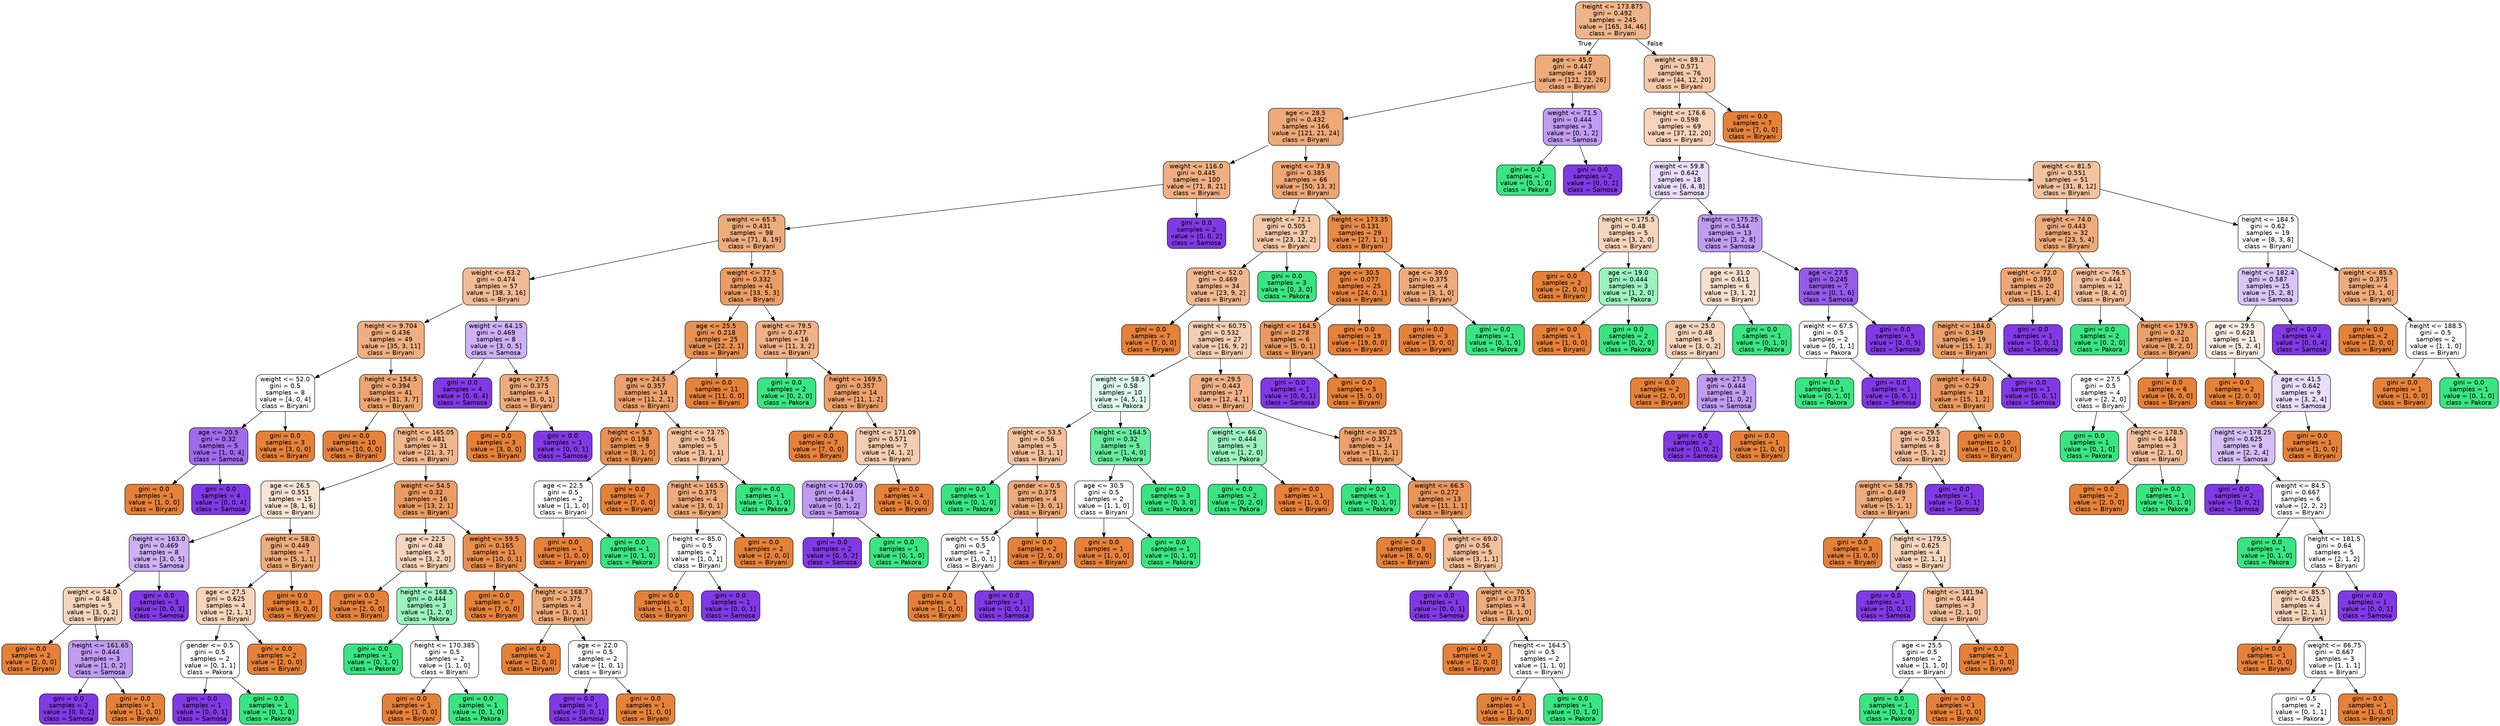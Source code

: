 digraph Tree {
node [shape=box, style="filled, rounded", color="black", fontname="helvetica"] ;
edge [fontname="helvetica"] ;
0 [label="height <= 173.875\ngini = 0.492\nsamples = 245\nvalue = [165, 34, 46]\nclass = Biryani", fillcolor="#efb489"] ;
1 [label="age <= 45.0\ngini = 0.447\nsamples = 169\nvalue = [121, 22, 26]\nclass = Biryani", fillcolor="#eeab7b"] ;
0 -> 1 [labeldistance=2.5, labelangle=45, headlabel="True"] ;
2 [label="age <= 28.5\ngini = 0.432\nsamples = 166\nvalue = [121, 21, 24]\nclass = Biryani", fillcolor="#eda978"] ;
1 -> 2 ;
3 [label="weight <= 116.0\ngini = 0.445\nsamples = 100\nvalue = [71, 8, 21]\nclass = Biryani", fillcolor="#efaf82"] ;
2 -> 3 ;
4 [label="weight <= 65.5\ngini = 0.431\nsamples = 98\nvalue = [71, 8, 19]\nclass = Biryani", fillcolor="#eeac7d"] ;
3 -> 4 ;
5 [label="weight <= 63.2\ngini = 0.474\nsamples = 57\nvalue = [38, 3, 16]\nclass = Biryani", fillcolor="#f1bb95"] ;
4 -> 5 ;
6 [label="height <= 9.704\ngini = 0.436\nsamples = 49\nvalue = [35, 3, 11]\nclass = Biryani", fillcolor="#efaf82"] ;
5 -> 6 ;
7 [label="weight <= 52.0\ngini = 0.5\nsamples = 8\nvalue = [4, 0, 4]\nclass = Biryani", fillcolor="#ffffff"] ;
6 -> 7 ;
8 [label="age <= 20.5\ngini = 0.32\nsamples = 5\nvalue = [1, 0, 4]\nclass = Samosa", fillcolor="#a06aec"] ;
7 -> 8 ;
9 [label="gini = 0.0\nsamples = 1\nvalue = [1, 0, 0]\nclass = Biryani", fillcolor="#e58139"] ;
8 -> 9 ;
10 [label="gini = 0.0\nsamples = 4\nvalue = [0, 0, 4]\nclass = Samosa", fillcolor="#8139e5"] ;
8 -> 10 ;
11 [label="gini = 0.0\nsamples = 3\nvalue = [3, 0, 0]\nclass = Biryani", fillcolor="#e58139"] ;
7 -> 11 ;
12 [label="height <= 154.5\ngini = 0.394\nsamples = 41\nvalue = [31, 3, 7]\nclass = Biryani", fillcolor="#eda673"] ;
6 -> 12 ;
13 [label="gini = 0.0\nsamples = 10\nvalue = [10, 0, 0]\nclass = Biryani", fillcolor="#e58139"] ;
12 -> 13 ;
14 [label="height <= 165.05\ngini = 0.481\nsamples = 31\nvalue = [21, 3, 7]\nclass = Biryani", fillcolor="#f0b68c"] ;
12 -> 14 ;
15 [label="age <= 26.5\ngini = 0.551\nsamples = 15\nvalue = [8, 1, 6]\nclass = Biryani", fillcolor="#f9e3d3"] ;
14 -> 15 ;
16 [label="height <= 163.0\ngini = 0.469\nsamples = 8\nvalue = [3, 0, 5]\nclass = Samosa", fillcolor="#cdb0f5"] ;
15 -> 16 ;
17 [label="weight <= 54.0\ngini = 0.48\nsamples = 5\nvalue = [3, 0, 2]\nclass = Biryani", fillcolor="#f6d5bd"] ;
16 -> 17 ;
18 [label="gini = 0.0\nsamples = 2\nvalue = [2, 0, 0]\nclass = Biryani", fillcolor="#e58139"] ;
17 -> 18 ;
19 [label="height <= 161.65\ngini = 0.444\nsamples = 3\nvalue = [1, 0, 2]\nclass = Samosa", fillcolor="#c09cf2"] ;
17 -> 19 ;
20 [label="gini = 0.0\nsamples = 2\nvalue = [0, 0, 2]\nclass = Samosa", fillcolor="#8139e5"] ;
19 -> 20 ;
21 [label="gini = 0.0\nsamples = 1\nvalue = [1, 0, 0]\nclass = Biryani", fillcolor="#e58139"] ;
19 -> 21 ;
22 [label="gini = 0.0\nsamples = 3\nvalue = [0, 0, 3]\nclass = Samosa", fillcolor="#8139e5"] ;
16 -> 22 ;
23 [label="weight <= 58.0\ngini = 0.449\nsamples = 7\nvalue = [5, 1, 1]\nclass = Biryani", fillcolor="#eeab7b"] ;
15 -> 23 ;
24 [label="age <= 27.5\ngini = 0.625\nsamples = 4\nvalue = [2, 1, 1]\nclass = Biryani", fillcolor="#f6d5bd"] ;
23 -> 24 ;
25 [label="gender <= 0.5\ngini = 0.5\nsamples = 2\nvalue = [0, 1, 1]\nclass = Pakora", fillcolor="#ffffff"] ;
24 -> 25 ;
26 [label="gini = 0.0\nsamples = 1\nvalue = [0, 0, 1]\nclass = Samosa", fillcolor="#8139e5"] ;
25 -> 26 ;
27 [label="gini = 0.0\nsamples = 1\nvalue = [0, 1, 0]\nclass = Pakora", fillcolor="#39e581"] ;
25 -> 27 ;
28 [label="gini = 0.0\nsamples = 2\nvalue = [2, 0, 0]\nclass = Biryani", fillcolor="#e58139"] ;
24 -> 28 ;
29 [label="gini = 0.0\nsamples = 3\nvalue = [3, 0, 0]\nclass = Biryani", fillcolor="#e58139"] ;
23 -> 29 ;
30 [label="weight <= 54.5\ngini = 0.32\nsamples = 16\nvalue = [13, 2, 1]\nclass = Biryani", fillcolor="#eb9c63"] ;
14 -> 30 ;
31 [label="age <= 22.5\ngini = 0.48\nsamples = 5\nvalue = [3, 2, 0]\nclass = Biryani", fillcolor="#f6d5bd"] ;
30 -> 31 ;
32 [label="gini = 0.0\nsamples = 2\nvalue = [2, 0, 0]\nclass = Biryani", fillcolor="#e58139"] ;
31 -> 32 ;
33 [label="height <= 168.5\ngini = 0.444\nsamples = 3\nvalue = [1, 2, 0]\nclass = Pakora", fillcolor="#9cf2c0"] ;
31 -> 33 ;
34 [label="gini = 0.0\nsamples = 1\nvalue = [0, 1, 0]\nclass = Pakora", fillcolor="#39e581"] ;
33 -> 34 ;
35 [label="height <= 170.385\ngini = 0.5\nsamples = 2\nvalue = [1, 1, 0]\nclass = Biryani", fillcolor="#ffffff"] ;
33 -> 35 ;
36 [label="gini = 0.0\nsamples = 1\nvalue = [1, 0, 0]\nclass = Biryani", fillcolor="#e58139"] ;
35 -> 36 ;
37 [label="gini = 0.0\nsamples = 1\nvalue = [0, 1, 0]\nclass = Pakora", fillcolor="#39e581"] ;
35 -> 37 ;
38 [label="weight <= 59.5\ngini = 0.165\nsamples = 11\nvalue = [10, 0, 1]\nclass = Biryani", fillcolor="#e88e4d"] ;
30 -> 38 ;
39 [label="gini = 0.0\nsamples = 7\nvalue = [7, 0, 0]\nclass = Biryani", fillcolor="#e58139"] ;
38 -> 39 ;
40 [label="height <= 168.7\ngini = 0.375\nsamples = 4\nvalue = [3, 0, 1]\nclass = Biryani", fillcolor="#eeab7b"] ;
38 -> 40 ;
41 [label="gini = 0.0\nsamples = 2\nvalue = [2, 0, 0]\nclass = Biryani", fillcolor="#e58139"] ;
40 -> 41 ;
42 [label="age <= 22.0\ngini = 0.5\nsamples = 2\nvalue = [1, 0, 1]\nclass = Biryani", fillcolor="#ffffff"] ;
40 -> 42 ;
43 [label="gini = 0.0\nsamples = 1\nvalue = [0, 0, 1]\nclass = Samosa", fillcolor="#8139e5"] ;
42 -> 43 ;
44 [label="gini = 0.0\nsamples = 1\nvalue = [1, 0, 0]\nclass = Biryani", fillcolor="#e58139"] ;
42 -> 44 ;
45 [label="weight <= 64.15\ngini = 0.469\nsamples = 8\nvalue = [3, 0, 5]\nclass = Samosa", fillcolor="#cdb0f5"] ;
5 -> 45 ;
46 [label="gini = 0.0\nsamples = 4\nvalue = [0, 0, 4]\nclass = Samosa", fillcolor="#8139e5"] ;
45 -> 46 ;
47 [label="age <= 27.5\ngini = 0.375\nsamples = 4\nvalue = [3, 0, 1]\nclass = Biryani", fillcolor="#eeab7b"] ;
45 -> 47 ;
48 [label="gini = 0.0\nsamples = 3\nvalue = [3, 0, 0]\nclass = Biryani", fillcolor="#e58139"] ;
47 -> 48 ;
49 [label="gini = 0.0\nsamples = 1\nvalue = [0, 0, 1]\nclass = Samosa", fillcolor="#8139e5"] ;
47 -> 49 ;
50 [label="weight <= 77.5\ngini = 0.332\nsamples = 41\nvalue = [33, 5, 3]\nclass = Biryani", fillcolor="#eb9d65"] ;
4 -> 50 ;
51 [label="age <= 25.5\ngini = 0.218\nsamples = 25\nvalue = [22, 2, 1]\nclass = Biryani", fillcolor="#e89153"] ;
50 -> 51 ;
52 [label="age <= 24.5\ngini = 0.357\nsamples = 14\nvalue = [11, 2, 1]\nclass = Biryani", fillcolor="#eca06b"] ;
51 -> 52 ;
53 [label="height <= 5.5\ngini = 0.198\nsamples = 9\nvalue = [8, 1, 0]\nclass = Biryani", fillcolor="#e89152"] ;
52 -> 53 ;
54 [label="age <= 22.5\ngini = 0.5\nsamples = 2\nvalue = [1, 1, 0]\nclass = Biryani", fillcolor="#ffffff"] ;
53 -> 54 ;
55 [label="gini = 0.0\nsamples = 1\nvalue = [1, 0, 0]\nclass = Biryani", fillcolor="#e58139"] ;
54 -> 55 ;
56 [label="gini = 0.0\nsamples = 1\nvalue = [0, 1, 0]\nclass = Pakora", fillcolor="#39e581"] ;
54 -> 56 ;
57 [label="gini = 0.0\nsamples = 7\nvalue = [7, 0, 0]\nclass = Biryani", fillcolor="#e58139"] ;
53 -> 57 ;
58 [label="weight <= 73.75\ngini = 0.56\nsamples = 5\nvalue = [3, 1, 1]\nclass = Biryani", fillcolor="#f2c09c"] ;
52 -> 58 ;
59 [label="height <= 165.5\ngini = 0.375\nsamples = 4\nvalue = [3, 0, 1]\nclass = Biryani", fillcolor="#eeab7b"] ;
58 -> 59 ;
60 [label="height <= 85.0\ngini = 0.5\nsamples = 2\nvalue = [1, 0, 1]\nclass = Biryani", fillcolor="#ffffff"] ;
59 -> 60 ;
61 [label="gini = 0.0\nsamples = 1\nvalue = [1, 0, 0]\nclass = Biryani", fillcolor="#e58139"] ;
60 -> 61 ;
62 [label="gini = 0.0\nsamples = 1\nvalue = [0, 0, 1]\nclass = Samosa", fillcolor="#8139e5"] ;
60 -> 62 ;
63 [label="gini = 0.0\nsamples = 2\nvalue = [2, 0, 0]\nclass = Biryani", fillcolor="#e58139"] ;
59 -> 63 ;
64 [label="gini = 0.0\nsamples = 1\nvalue = [0, 1, 0]\nclass = Pakora", fillcolor="#39e581"] ;
58 -> 64 ;
65 [label="gini = 0.0\nsamples = 11\nvalue = [11, 0, 0]\nclass = Biryani", fillcolor="#e58139"] ;
51 -> 65 ;
66 [label="weight <= 79.5\ngini = 0.477\nsamples = 16\nvalue = [11, 3, 2]\nclass = Biryani", fillcolor="#efb185"] ;
50 -> 66 ;
67 [label="gini = 0.0\nsamples = 2\nvalue = [0, 2, 0]\nclass = Pakora", fillcolor="#39e581"] ;
66 -> 67 ;
68 [label="height <= 169.5\ngini = 0.357\nsamples = 14\nvalue = [11, 1, 2]\nclass = Biryani", fillcolor="#eca06b"] ;
66 -> 68 ;
69 [label="gini = 0.0\nsamples = 7\nvalue = [7, 0, 0]\nclass = Biryani", fillcolor="#e58139"] ;
68 -> 69 ;
70 [label="height <= 171.09\ngini = 0.571\nsamples = 7\nvalue = [4, 1, 2]\nclass = Biryani", fillcolor="#f5cdb0"] ;
68 -> 70 ;
71 [label="height <= 170.09\ngini = 0.444\nsamples = 3\nvalue = [0, 1, 2]\nclass = Samosa", fillcolor="#c09cf2"] ;
70 -> 71 ;
72 [label="gini = 0.0\nsamples = 2\nvalue = [0, 0, 2]\nclass = Samosa", fillcolor="#8139e5"] ;
71 -> 72 ;
73 [label="gini = 0.0\nsamples = 1\nvalue = [0, 1, 0]\nclass = Pakora", fillcolor="#39e581"] ;
71 -> 73 ;
74 [label="gini = 0.0\nsamples = 4\nvalue = [4, 0, 0]\nclass = Biryani", fillcolor="#e58139"] ;
70 -> 74 ;
75 [label="gini = 0.0\nsamples = 2\nvalue = [0, 0, 2]\nclass = Samosa", fillcolor="#8139e5"] ;
3 -> 75 ;
76 [label="weight <= 73.9\ngini = 0.385\nsamples = 66\nvalue = [50, 13, 3]\nclass = Biryani", fillcolor="#eda775"] ;
2 -> 76 ;
77 [label="weight <= 72.1\ngini = 0.505\nsamples = 37\nvalue = [23, 12, 2]\nclass = Biryani", fillcolor="#f4c8a8"] ;
76 -> 77 ;
78 [label="weight <= 52.0\ngini = 0.469\nsamples = 34\nvalue = [23, 9, 2]\nclass = Biryani", fillcolor="#f0b890"] ;
77 -> 78 ;
79 [label="gini = 0.0\nsamples = 7\nvalue = [7, 0, 0]\nclass = Biryani", fillcolor="#e58139"] ;
78 -> 79 ;
80 [label="weight <= 60.75\ngini = 0.532\nsamples = 27\nvalue = [16, 9, 2]\nclass = Biryani", fillcolor="#f5ceb2"] ;
78 -> 80 ;
81 [label="weight <= 58.5\ngini = 0.58\nsamples = 10\nvalue = [4, 5, 1]\nclass = Pakora", fillcolor="#defbea"] ;
80 -> 81 ;
82 [label="weight <= 53.5\ngini = 0.56\nsamples = 5\nvalue = [3, 1, 1]\nclass = Biryani", fillcolor="#f2c09c"] ;
81 -> 82 ;
83 [label="gini = 0.0\nsamples = 1\nvalue = [0, 1, 0]\nclass = Pakora", fillcolor="#39e581"] ;
82 -> 83 ;
84 [label="gender <= 0.5\ngini = 0.375\nsamples = 4\nvalue = [3, 0, 1]\nclass = Biryani", fillcolor="#eeab7b"] ;
82 -> 84 ;
85 [label="weight <= 55.0\ngini = 0.5\nsamples = 2\nvalue = [1, 0, 1]\nclass = Biryani", fillcolor="#ffffff"] ;
84 -> 85 ;
86 [label="gini = 0.0\nsamples = 1\nvalue = [1, 0, 0]\nclass = Biryani", fillcolor="#e58139"] ;
85 -> 86 ;
87 [label="gini = 0.0\nsamples = 1\nvalue = [0, 0, 1]\nclass = Samosa", fillcolor="#8139e5"] ;
85 -> 87 ;
88 [label="gini = 0.0\nsamples = 2\nvalue = [2, 0, 0]\nclass = Biryani", fillcolor="#e58139"] ;
84 -> 88 ;
89 [label="height <= 164.5\ngini = 0.32\nsamples = 5\nvalue = [1, 4, 0]\nclass = Pakora", fillcolor="#6aeca0"] ;
81 -> 89 ;
90 [label="age <= 30.5\ngini = 0.5\nsamples = 2\nvalue = [1, 1, 0]\nclass = Biryani", fillcolor="#ffffff"] ;
89 -> 90 ;
91 [label="gini = 0.0\nsamples = 1\nvalue = [1, 0, 0]\nclass = Biryani", fillcolor="#e58139"] ;
90 -> 91 ;
92 [label="gini = 0.0\nsamples = 1\nvalue = [0, 1, 0]\nclass = Pakora", fillcolor="#39e581"] ;
90 -> 92 ;
93 [label="gini = 0.0\nsamples = 3\nvalue = [0, 3, 0]\nclass = Pakora", fillcolor="#39e581"] ;
89 -> 93 ;
94 [label="age <= 29.5\ngini = 0.443\nsamples = 17\nvalue = [12, 4, 1]\nclass = Biryani", fillcolor="#efb185"] ;
80 -> 94 ;
95 [label="weight <= 66.0\ngini = 0.444\nsamples = 3\nvalue = [1, 2, 0]\nclass = Pakora", fillcolor="#9cf2c0"] ;
94 -> 95 ;
96 [label="gini = 0.0\nsamples = 2\nvalue = [0, 2, 0]\nclass = Pakora", fillcolor="#39e581"] ;
95 -> 96 ;
97 [label="gini = 0.0\nsamples = 1\nvalue = [1, 0, 0]\nclass = Biryani", fillcolor="#e58139"] ;
95 -> 97 ;
98 [label="height <= 80.25\ngini = 0.357\nsamples = 14\nvalue = [11, 2, 1]\nclass = Biryani", fillcolor="#eca06b"] ;
94 -> 98 ;
99 [label="gini = 0.0\nsamples = 1\nvalue = [0, 1, 0]\nclass = Pakora", fillcolor="#39e581"] ;
98 -> 99 ;
100 [label="weight <= 66.5\ngini = 0.272\nsamples = 13\nvalue = [11, 1, 1]\nclass = Biryani", fillcolor="#e9965a"] ;
98 -> 100 ;
101 [label="gini = 0.0\nsamples = 8\nvalue = [8, 0, 0]\nclass = Biryani", fillcolor="#e58139"] ;
100 -> 101 ;
102 [label="weight <= 69.0\ngini = 0.56\nsamples = 5\nvalue = [3, 1, 1]\nclass = Biryani", fillcolor="#f2c09c"] ;
100 -> 102 ;
103 [label="gini = 0.0\nsamples = 1\nvalue = [0, 0, 1]\nclass = Samosa", fillcolor="#8139e5"] ;
102 -> 103 ;
104 [label="weight <= 70.5\ngini = 0.375\nsamples = 4\nvalue = [3, 1, 0]\nclass = Biryani", fillcolor="#eeab7b"] ;
102 -> 104 ;
105 [label="gini = 0.0\nsamples = 2\nvalue = [2, 0, 0]\nclass = Biryani", fillcolor="#e58139"] ;
104 -> 105 ;
106 [label="height <= 164.5\ngini = 0.5\nsamples = 2\nvalue = [1, 1, 0]\nclass = Biryani", fillcolor="#ffffff"] ;
104 -> 106 ;
107 [label="gini = 0.0\nsamples = 1\nvalue = [1, 0, 0]\nclass = Biryani", fillcolor="#e58139"] ;
106 -> 107 ;
108 [label="gini = 0.0\nsamples = 1\nvalue = [0, 1, 0]\nclass = Pakora", fillcolor="#39e581"] ;
106 -> 108 ;
109 [label="gini = 0.0\nsamples = 3\nvalue = [0, 3, 0]\nclass = Pakora", fillcolor="#39e581"] ;
77 -> 109 ;
110 [label="height <= 173.35\ngini = 0.131\nsamples = 29\nvalue = [27, 1, 1]\nclass = Biryani", fillcolor="#e78a47"] ;
76 -> 110 ;
111 [label="age <= 30.5\ngini = 0.077\nsamples = 25\nvalue = [24, 0, 1]\nclass = Biryani", fillcolor="#e68641"] ;
110 -> 111 ;
112 [label="height <= 164.5\ngini = 0.278\nsamples = 6\nvalue = [5, 0, 1]\nclass = Biryani", fillcolor="#ea9a61"] ;
111 -> 112 ;
113 [label="gini = 0.0\nsamples = 1\nvalue = [0, 0, 1]\nclass = Samosa", fillcolor="#8139e5"] ;
112 -> 113 ;
114 [label="gini = 0.0\nsamples = 5\nvalue = [5, 0, 0]\nclass = Biryani", fillcolor="#e58139"] ;
112 -> 114 ;
115 [label="gini = 0.0\nsamples = 19\nvalue = [19, 0, 0]\nclass = Biryani", fillcolor="#e58139"] ;
111 -> 115 ;
116 [label="age <= 39.0\ngini = 0.375\nsamples = 4\nvalue = [3, 1, 0]\nclass = Biryani", fillcolor="#eeab7b"] ;
110 -> 116 ;
117 [label="gini = 0.0\nsamples = 3\nvalue = [3, 0, 0]\nclass = Biryani", fillcolor="#e58139"] ;
116 -> 117 ;
118 [label="gini = 0.0\nsamples = 1\nvalue = [0, 1, 0]\nclass = Pakora", fillcolor="#39e581"] ;
116 -> 118 ;
119 [label="weight <= 71.5\ngini = 0.444\nsamples = 3\nvalue = [0, 1, 2]\nclass = Samosa", fillcolor="#c09cf2"] ;
1 -> 119 ;
120 [label="gini = 0.0\nsamples = 1\nvalue = [0, 1, 0]\nclass = Pakora", fillcolor="#39e581"] ;
119 -> 120 ;
121 [label="gini = 0.0\nsamples = 2\nvalue = [0, 0, 2]\nclass = Samosa", fillcolor="#8139e5"] ;
119 -> 121 ;
122 [label="weight <= 89.1\ngini = 0.571\nsamples = 76\nvalue = [44, 12, 20]\nclass = Biryani", fillcolor="#f4c9aa"] ;
0 -> 122 [labeldistance=2.5, labelangle=-45, headlabel="False"] ;
123 [label="height <= 176.6\ngini = 0.598\nsamples = 69\nvalue = [37, 12, 20]\nclass = Biryani", fillcolor="#f6d3ba"] ;
122 -> 123 ;
124 [label="weight <= 59.8\ngini = 0.642\nsamples = 18\nvalue = [6, 4, 8]\nclass = Samosa", fillcolor="#eadefb"] ;
123 -> 124 ;
125 [label="height <= 175.5\ngini = 0.48\nsamples = 5\nvalue = [3, 2, 0]\nclass = Biryani", fillcolor="#f6d5bd"] ;
124 -> 125 ;
126 [label="gini = 0.0\nsamples = 2\nvalue = [2, 0, 0]\nclass = Biryani", fillcolor="#e58139"] ;
125 -> 126 ;
127 [label="age <= 19.0\ngini = 0.444\nsamples = 3\nvalue = [1, 2, 0]\nclass = Pakora", fillcolor="#9cf2c0"] ;
125 -> 127 ;
128 [label="gini = 0.0\nsamples = 1\nvalue = [1, 0, 0]\nclass = Biryani", fillcolor="#e58139"] ;
127 -> 128 ;
129 [label="gini = 0.0\nsamples = 2\nvalue = [0, 2, 0]\nclass = Pakora", fillcolor="#39e581"] ;
127 -> 129 ;
130 [label="height <= 175.25\ngini = 0.544\nsamples = 13\nvalue = [3, 2, 8]\nclass = Samosa", fillcolor="#c09cf2"] ;
124 -> 130 ;
131 [label="age <= 31.0\ngini = 0.611\nsamples = 6\nvalue = [3, 1, 2]\nclass = Biryani", fillcolor="#f8e0ce"] ;
130 -> 131 ;
132 [label="age <= 25.0\ngini = 0.48\nsamples = 5\nvalue = [3, 0, 2]\nclass = Biryani", fillcolor="#f6d5bd"] ;
131 -> 132 ;
133 [label="gini = 0.0\nsamples = 2\nvalue = [2, 0, 0]\nclass = Biryani", fillcolor="#e58139"] ;
132 -> 133 ;
134 [label="age <= 27.5\ngini = 0.444\nsamples = 3\nvalue = [1, 0, 2]\nclass = Samosa", fillcolor="#c09cf2"] ;
132 -> 134 ;
135 [label="gini = 0.0\nsamples = 2\nvalue = [0, 0, 2]\nclass = Samosa", fillcolor="#8139e5"] ;
134 -> 135 ;
136 [label="gini = 0.0\nsamples = 1\nvalue = [1, 0, 0]\nclass = Biryani", fillcolor="#e58139"] ;
134 -> 136 ;
137 [label="gini = 0.0\nsamples = 1\nvalue = [0, 1, 0]\nclass = Pakora", fillcolor="#39e581"] ;
131 -> 137 ;
138 [label="age <= 27.5\ngini = 0.245\nsamples = 7\nvalue = [0, 1, 6]\nclass = Samosa", fillcolor="#965ae9"] ;
130 -> 138 ;
139 [label="weight <= 67.5\ngini = 0.5\nsamples = 2\nvalue = [0, 1, 1]\nclass = Pakora", fillcolor="#ffffff"] ;
138 -> 139 ;
140 [label="gini = 0.0\nsamples = 1\nvalue = [0, 1, 0]\nclass = Pakora", fillcolor="#39e581"] ;
139 -> 140 ;
141 [label="gini = 0.0\nsamples = 1\nvalue = [0, 0, 1]\nclass = Samosa", fillcolor="#8139e5"] ;
139 -> 141 ;
142 [label="gini = 0.0\nsamples = 5\nvalue = [0, 0, 5]\nclass = Samosa", fillcolor="#8139e5"] ;
138 -> 142 ;
143 [label="weight <= 81.5\ngini = 0.551\nsamples = 51\nvalue = [31, 8, 12]\nclass = Biryani", fillcolor="#f2c29f"] ;
123 -> 143 ;
144 [label="weight <= 74.0\ngini = 0.443\nsamples = 32\nvalue = [23, 5, 4]\nclass = Biryani", fillcolor="#eeab7b"] ;
143 -> 144 ;
145 [label="weight <= 72.0\ngini = 0.395\nsamples = 20\nvalue = [15, 1, 4]\nclass = Biryani", fillcolor="#eda877"] ;
144 -> 145 ;
146 [label="height <= 184.0\ngini = 0.349\nsamples = 19\nvalue = [15, 1, 3]\nclass = Biryani", fillcolor="#eca06a"] ;
145 -> 146 ;
147 [label="weight <= 64.0\ngini = 0.29\nsamples = 18\nvalue = [15, 1, 2]\nclass = Biryani", fillcolor="#ea995e"] ;
146 -> 147 ;
148 [label="age <= 29.5\ngini = 0.531\nsamples = 8\nvalue = [5, 1, 2]\nclass = Biryani", fillcolor="#f2c09c"] ;
147 -> 148 ;
149 [label="weight <= 58.75\ngini = 0.449\nsamples = 7\nvalue = [5, 1, 1]\nclass = Biryani", fillcolor="#eeab7b"] ;
148 -> 149 ;
150 [label="gini = 0.0\nsamples = 3\nvalue = [3, 0, 0]\nclass = Biryani", fillcolor="#e58139"] ;
149 -> 150 ;
151 [label="height <= 179.5\ngini = 0.625\nsamples = 4\nvalue = [2, 1, 1]\nclass = Biryani", fillcolor="#f6d5bd"] ;
149 -> 151 ;
152 [label="gini = 0.0\nsamples = 1\nvalue = [0, 0, 1]\nclass = Samosa", fillcolor="#8139e5"] ;
151 -> 152 ;
153 [label="height <= 181.94\ngini = 0.444\nsamples = 3\nvalue = [2, 1, 0]\nclass = Biryani", fillcolor="#f2c09c"] ;
151 -> 153 ;
154 [label="age <= 25.5\ngini = 0.5\nsamples = 2\nvalue = [1, 1, 0]\nclass = Biryani", fillcolor="#ffffff"] ;
153 -> 154 ;
155 [label="gini = 0.0\nsamples = 1\nvalue = [0, 1, 0]\nclass = Pakora", fillcolor="#39e581"] ;
154 -> 155 ;
156 [label="gini = 0.0\nsamples = 1\nvalue = [1, 0, 0]\nclass = Biryani", fillcolor="#e58139"] ;
154 -> 156 ;
157 [label="gini = 0.0\nsamples = 1\nvalue = [1, 0, 0]\nclass = Biryani", fillcolor="#e58139"] ;
153 -> 157 ;
158 [label="gini = 0.0\nsamples = 1\nvalue = [0, 0, 1]\nclass = Samosa", fillcolor="#8139e5"] ;
148 -> 158 ;
159 [label="gini = 0.0\nsamples = 10\nvalue = [10, 0, 0]\nclass = Biryani", fillcolor="#e58139"] ;
147 -> 159 ;
160 [label="gini = 0.0\nsamples = 1\nvalue = [0, 0, 1]\nclass = Samosa", fillcolor="#8139e5"] ;
146 -> 160 ;
161 [label="gini = 0.0\nsamples = 1\nvalue = [0, 0, 1]\nclass = Samosa", fillcolor="#8139e5"] ;
145 -> 161 ;
162 [label="weight <= 76.5\ngini = 0.444\nsamples = 12\nvalue = [8, 4, 0]\nclass = Biryani", fillcolor="#f2c09c"] ;
144 -> 162 ;
163 [label="gini = 0.0\nsamples = 2\nvalue = [0, 2, 0]\nclass = Pakora", fillcolor="#39e581"] ;
162 -> 163 ;
164 [label="height <= 179.5\ngini = 0.32\nsamples = 10\nvalue = [8, 2, 0]\nclass = Biryani", fillcolor="#eca06a"] ;
162 -> 164 ;
165 [label="age <= 27.5\ngini = 0.5\nsamples = 4\nvalue = [2, 2, 0]\nclass = Biryani", fillcolor="#ffffff"] ;
164 -> 165 ;
166 [label="gini = 0.0\nsamples = 1\nvalue = [0, 1, 0]\nclass = Pakora", fillcolor="#39e581"] ;
165 -> 166 ;
167 [label="height <= 178.5\ngini = 0.444\nsamples = 3\nvalue = [2, 1, 0]\nclass = Biryani", fillcolor="#f2c09c"] ;
165 -> 167 ;
168 [label="gini = 0.0\nsamples = 2\nvalue = [2, 0, 0]\nclass = Biryani", fillcolor="#e58139"] ;
167 -> 168 ;
169 [label="gini = 0.0\nsamples = 1\nvalue = [0, 1, 0]\nclass = Pakora", fillcolor="#39e581"] ;
167 -> 169 ;
170 [label="gini = 0.0\nsamples = 6\nvalue = [6, 0, 0]\nclass = Biryani", fillcolor="#e58139"] ;
164 -> 170 ;
171 [label="height <= 184.5\ngini = 0.62\nsamples = 19\nvalue = [8, 3, 8]\nclass = Biryani", fillcolor="#ffffff"] ;
143 -> 171 ;
172 [label="height <= 182.4\ngini = 0.587\nsamples = 15\nvalue = [5, 2, 8]\nclass = Samosa", fillcolor="#d9c4f7"] ;
171 -> 172 ;
173 [label="age <= 29.5\ngini = 0.628\nsamples = 11\nvalue = [5, 2, 4]\nclass = Biryani", fillcolor="#fbede3"] ;
172 -> 173 ;
174 [label="gini = 0.0\nsamples = 2\nvalue = [2, 0, 0]\nclass = Biryani", fillcolor="#e58139"] ;
173 -> 174 ;
175 [label="age <= 41.5\ngini = 0.642\nsamples = 9\nvalue = [3, 2, 4]\nclass = Samosa", fillcolor="#eadefb"] ;
173 -> 175 ;
176 [label="height <= 178.25\ngini = 0.625\nsamples = 8\nvalue = [2, 2, 4]\nclass = Samosa", fillcolor="#d5bdf6"] ;
175 -> 176 ;
177 [label="gini = 0.0\nsamples = 2\nvalue = [0, 0, 2]\nclass = Samosa", fillcolor="#8139e5"] ;
176 -> 177 ;
178 [label="weight <= 84.5\ngini = 0.667\nsamples = 6\nvalue = [2, 2, 2]\nclass = Biryani", fillcolor="#ffffff"] ;
176 -> 178 ;
179 [label="gini = 0.0\nsamples = 1\nvalue = [0, 1, 0]\nclass = Pakora", fillcolor="#39e581"] ;
178 -> 179 ;
180 [label="height <= 181.5\ngini = 0.64\nsamples = 5\nvalue = [2, 1, 2]\nclass = Biryani", fillcolor="#ffffff"] ;
178 -> 180 ;
181 [label="weight <= 85.5\ngini = 0.625\nsamples = 4\nvalue = [2, 1, 1]\nclass = Biryani", fillcolor="#f6d5bd"] ;
180 -> 181 ;
182 [label="gini = 0.0\nsamples = 1\nvalue = [1, 0, 0]\nclass = Biryani", fillcolor="#e58139"] ;
181 -> 182 ;
183 [label="weight <= 86.75\ngini = 0.667\nsamples = 3\nvalue = [1, 1, 1]\nclass = Biryani", fillcolor="#ffffff"] ;
181 -> 183 ;
184 [label="gini = 0.5\nsamples = 2\nvalue = [0, 1, 1]\nclass = Pakora", fillcolor="#ffffff"] ;
183 -> 184 ;
185 [label="gini = 0.0\nsamples = 1\nvalue = [1, 0, 0]\nclass = Biryani", fillcolor="#e58139"] ;
183 -> 185 ;
186 [label="gini = 0.0\nsamples = 1\nvalue = [0, 0, 1]\nclass = Samosa", fillcolor="#8139e5"] ;
180 -> 186 ;
187 [label="gini = 0.0\nsamples = 1\nvalue = [1, 0, 0]\nclass = Biryani", fillcolor="#e58139"] ;
175 -> 187 ;
188 [label="gini = 0.0\nsamples = 4\nvalue = [0, 0, 4]\nclass = Samosa", fillcolor="#8139e5"] ;
172 -> 188 ;
189 [label="weight <= 85.5\ngini = 0.375\nsamples = 4\nvalue = [3, 1, 0]\nclass = Biryani", fillcolor="#eeab7b"] ;
171 -> 189 ;
190 [label="gini = 0.0\nsamples = 2\nvalue = [2, 0, 0]\nclass = Biryani", fillcolor="#e58139"] ;
189 -> 190 ;
191 [label="height <= 188.5\ngini = 0.5\nsamples = 2\nvalue = [1, 1, 0]\nclass = Biryani", fillcolor="#ffffff"] ;
189 -> 191 ;
192 [label="gini = 0.0\nsamples = 1\nvalue = [1, 0, 0]\nclass = Biryani", fillcolor="#e58139"] ;
191 -> 192 ;
193 [label="gini = 0.0\nsamples = 1\nvalue = [0, 1, 0]\nclass = Pakora", fillcolor="#39e581"] ;
191 -> 193 ;
194 [label="gini = 0.0\nsamples = 7\nvalue = [7, 0, 0]\nclass = Biryani", fillcolor="#e58139"] ;
122 -> 194 ;
}